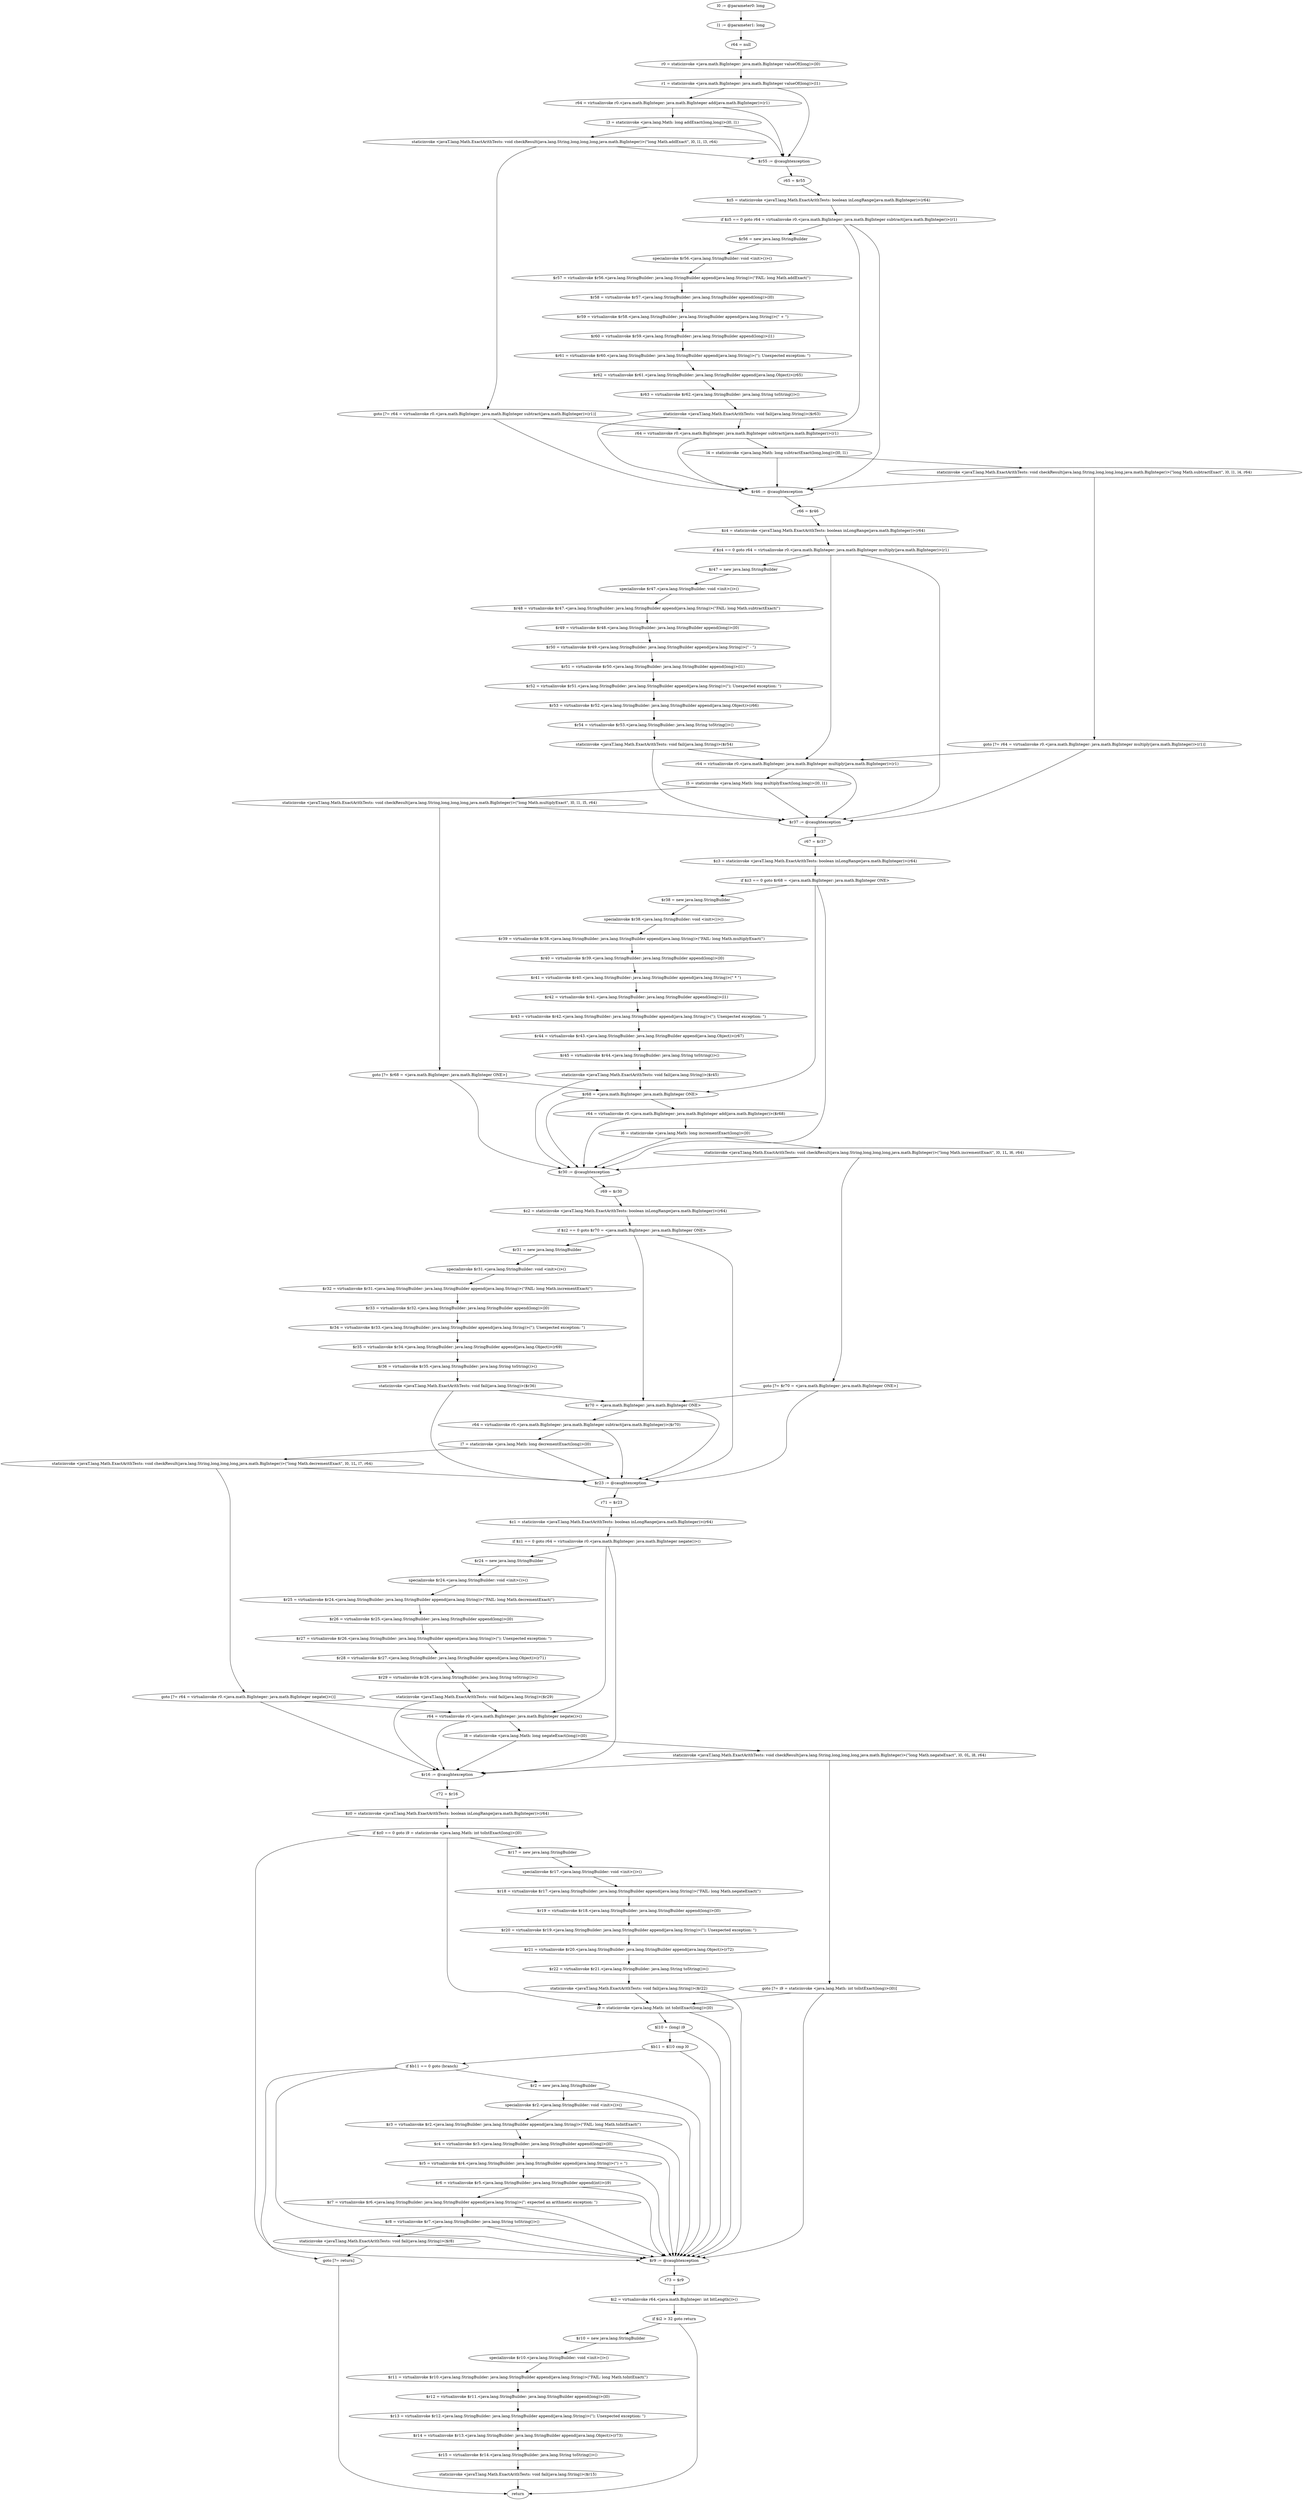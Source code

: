 digraph "unitGraph" {
    "l0 := @parameter0: long"
    "l1 := @parameter1: long"
    "r64 = null"
    "r0 = staticinvoke <java.math.BigInteger: java.math.BigInteger valueOf(long)>(l0)"
    "r1 = staticinvoke <java.math.BigInteger: java.math.BigInteger valueOf(long)>(l1)"
    "r64 = virtualinvoke r0.<java.math.BigInteger: java.math.BigInteger add(java.math.BigInteger)>(r1)"
    "l3 = staticinvoke <java.lang.Math: long addExact(long,long)>(l0, l1)"
    "staticinvoke <javaT.lang.Math.ExactArithTests: void checkResult(java.lang.String,long,long,long,java.math.BigInteger)>(\"long Math.addExact\", l0, l1, l3, r64)"
    "goto [?= r64 = virtualinvoke r0.<java.math.BigInteger: java.math.BigInteger subtract(java.math.BigInteger)>(r1)]"
    "$r55 := @caughtexception"
    "r65 = $r55"
    "$z5 = staticinvoke <javaT.lang.Math.ExactArithTests: boolean inLongRange(java.math.BigInteger)>(r64)"
    "if $z5 == 0 goto r64 = virtualinvoke r0.<java.math.BigInteger: java.math.BigInteger subtract(java.math.BigInteger)>(r1)"
    "$r56 = new java.lang.StringBuilder"
    "specialinvoke $r56.<java.lang.StringBuilder: void <init>()>()"
    "$r57 = virtualinvoke $r56.<java.lang.StringBuilder: java.lang.StringBuilder append(java.lang.String)>(\"FAIL: long Math.addExact(\")"
    "$r58 = virtualinvoke $r57.<java.lang.StringBuilder: java.lang.StringBuilder append(long)>(l0)"
    "$r59 = virtualinvoke $r58.<java.lang.StringBuilder: java.lang.StringBuilder append(java.lang.String)>(\" + \")"
    "$r60 = virtualinvoke $r59.<java.lang.StringBuilder: java.lang.StringBuilder append(long)>(l1)"
    "$r61 = virtualinvoke $r60.<java.lang.StringBuilder: java.lang.StringBuilder append(java.lang.String)>(\"); Unexpected exception: \")"
    "$r62 = virtualinvoke $r61.<java.lang.StringBuilder: java.lang.StringBuilder append(java.lang.Object)>(r65)"
    "$r63 = virtualinvoke $r62.<java.lang.StringBuilder: java.lang.String toString()>()"
    "staticinvoke <javaT.lang.Math.ExactArithTests: void fail(java.lang.String)>($r63)"
    "r64 = virtualinvoke r0.<java.math.BigInteger: java.math.BigInteger subtract(java.math.BigInteger)>(r1)"
    "l4 = staticinvoke <java.lang.Math: long subtractExact(long,long)>(l0, l1)"
    "staticinvoke <javaT.lang.Math.ExactArithTests: void checkResult(java.lang.String,long,long,long,java.math.BigInteger)>(\"long Math.subtractExact\", l0, l1, l4, r64)"
    "goto [?= r64 = virtualinvoke r0.<java.math.BigInteger: java.math.BigInteger multiply(java.math.BigInteger)>(r1)]"
    "$r46 := @caughtexception"
    "r66 = $r46"
    "$z4 = staticinvoke <javaT.lang.Math.ExactArithTests: boolean inLongRange(java.math.BigInteger)>(r64)"
    "if $z4 == 0 goto r64 = virtualinvoke r0.<java.math.BigInteger: java.math.BigInteger multiply(java.math.BigInteger)>(r1)"
    "$r47 = new java.lang.StringBuilder"
    "specialinvoke $r47.<java.lang.StringBuilder: void <init>()>()"
    "$r48 = virtualinvoke $r47.<java.lang.StringBuilder: java.lang.StringBuilder append(java.lang.String)>(\"FAIL: long Math.subtractExact(\")"
    "$r49 = virtualinvoke $r48.<java.lang.StringBuilder: java.lang.StringBuilder append(long)>(l0)"
    "$r50 = virtualinvoke $r49.<java.lang.StringBuilder: java.lang.StringBuilder append(java.lang.String)>(\" - \")"
    "$r51 = virtualinvoke $r50.<java.lang.StringBuilder: java.lang.StringBuilder append(long)>(l1)"
    "$r52 = virtualinvoke $r51.<java.lang.StringBuilder: java.lang.StringBuilder append(java.lang.String)>(\"); Unexpected exception: \")"
    "$r53 = virtualinvoke $r52.<java.lang.StringBuilder: java.lang.StringBuilder append(java.lang.Object)>(r66)"
    "$r54 = virtualinvoke $r53.<java.lang.StringBuilder: java.lang.String toString()>()"
    "staticinvoke <javaT.lang.Math.ExactArithTests: void fail(java.lang.String)>($r54)"
    "r64 = virtualinvoke r0.<java.math.BigInteger: java.math.BigInteger multiply(java.math.BigInteger)>(r1)"
    "l5 = staticinvoke <java.lang.Math: long multiplyExact(long,long)>(l0, l1)"
    "staticinvoke <javaT.lang.Math.ExactArithTests: void checkResult(java.lang.String,long,long,long,java.math.BigInteger)>(\"long Math.multiplyExact\", l0, l1, l5, r64)"
    "goto [?= $r68 = <java.math.BigInteger: java.math.BigInteger ONE>]"
    "$r37 := @caughtexception"
    "r67 = $r37"
    "$z3 = staticinvoke <javaT.lang.Math.ExactArithTests: boolean inLongRange(java.math.BigInteger)>(r64)"
    "if $z3 == 0 goto $r68 = <java.math.BigInteger: java.math.BigInteger ONE>"
    "$r38 = new java.lang.StringBuilder"
    "specialinvoke $r38.<java.lang.StringBuilder: void <init>()>()"
    "$r39 = virtualinvoke $r38.<java.lang.StringBuilder: java.lang.StringBuilder append(java.lang.String)>(\"FAIL: long Math.multiplyExact(\")"
    "$r40 = virtualinvoke $r39.<java.lang.StringBuilder: java.lang.StringBuilder append(long)>(l0)"
    "$r41 = virtualinvoke $r40.<java.lang.StringBuilder: java.lang.StringBuilder append(java.lang.String)>(\" * \")"
    "$r42 = virtualinvoke $r41.<java.lang.StringBuilder: java.lang.StringBuilder append(long)>(l1)"
    "$r43 = virtualinvoke $r42.<java.lang.StringBuilder: java.lang.StringBuilder append(java.lang.String)>(\"); Unexpected exception: \")"
    "$r44 = virtualinvoke $r43.<java.lang.StringBuilder: java.lang.StringBuilder append(java.lang.Object)>(r67)"
    "$r45 = virtualinvoke $r44.<java.lang.StringBuilder: java.lang.String toString()>()"
    "staticinvoke <javaT.lang.Math.ExactArithTests: void fail(java.lang.String)>($r45)"
    "$r68 = <java.math.BigInteger: java.math.BigInteger ONE>"
    "r64 = virtualinvoke r0.<java.math.BigInteger: java.math.BigInteger add(java.math.BigInteger)>($r68)"
    "l6 = staticinvoke <java.lang.Math: long incrementExact(long)>(l0)"
    "staticinvoke <javaT.lang.Math.ExactArithTests: void checkResult(java.lang.String,long,long,long,java.math.BigInteger)>(\"long Math.incrementExact\", l0, 1L, l6, r64)"
    "goto [?= $r70 = <java.math.BigInteger: java.math.BigInteger ONE>]"
    "$r30 := @caughtexception"
    "r69 = $r30"
    "$z2 = staticinvoke <javaT.lang.Math.ExactArithTests: boolean inLongRange(java.math.BigInteger)>(r64)"
    "if $z2 == 0 goto $r70 = <java.math.BigInteger: java.math.BigInteger ONE>"
    "$r31 = new java.lang.StringBuilder"
    "specialinvoke $r31.<java.lang.StringBuilder: void <init>()>()"
    "$r32 = virtualinvoke $r31.<java.lang.StringBuilder: java.lang.StringBuilder append(java.lang.String)>(\"FAIL: long Math.incrementExact(\")"
    "$r33 = virtualinvoke $r32.<java.lang.StringBuilder: java.lang.StringBuilder append(long)>(l0)"
    "$r34 = virtualinvoke $r33.<java.lang.StringBuilder: java.lang.StringBuilder append(java.lang.String)>(\"); Unexpected exception: \")"
    "$r35 = virtualinvoke $r34.<java.lang.StringBuilder: java.lang.StringBuilder append(java.lang.Object)>(r69)"
    "$r36 = virtualinvoke $r35.<java.lang.StringBuilder: java.lang.String toString()>()"
    "staticinvoke <javaT.lang.Math.ExactArithTests: void fail(java.lang.String)>($r36)"
    "$r70 = <java.math.BigInteger: java.math.BigInteger ONE>"
    "r64 = virtualinvoke r0.<java.math.BigInteger: java.math.BigInteger subtract(java.math.BigInteger)>($r70)"
    "l7 = staticinvoke <java.lang.Math: long decrementExact(long)>(l0)"
    "staticinvoke <javaT.lang.Math.ExactArithTests: void checkResult(java.lang.String,long,long,long,java.math.BigInteger)>(\"long Math.decrementExact\", l0, 1L, l7, r64)"
    "goto [?= r64 = virtualinvoke r0.<java.math.BigInteger: java.math.BigInteger negate()>()]"
    "$r23 := @caughtexception"
    "r71 = $r23"
    "$z1 = staticinvoke <javaT.lang.Math.ExactArithTests: boolean inLongRange(java.math.BigInteger)>(r64)"
    "if $z1 == 0 goto r64 = virtualinvoke r0.<java.math.BigInteger: java.math.BigInteger negate()>()"
    "$r24 = new java.lang.StringBuilder"
    "specialinvoke $r24.<java.lang.StringBuilder: void <init>()>()"
    "$r25 = virtualinvoke $r24.<java.lang.StringBuilder: java.lang.StringBuilder append(java.lang.String)>(\"FAIL: long Math.decrementExact(\")"
    "$r26 = virtualinvoke $r25.<java.lang.StringBuilder: java.lang.StringBuilder append(long)>(l0)"
    "$r27 = virtualinvoke $r26.<java.lang.StringBuilder: java.lang.StringBuilder append(java.lang.String)>(\"); Unexpected exception: \")"
    "$r28 = virtualinvoke $r27.<java.lang.StringBuilder: java.lang.StringBuilder append(java.lang.Object)>(r71)"
    "$r29 = virtualinvoke $r28.<java.lang.StringBuilder: java.lang.String toString()>()"
    "staticinvoke <javaT.lang.Math.ExactArithTests: void fail(java.lang.String)>($r29)"
    "r64 = virtualinvoke r0.<java.math.BigInteger: java.math.BigInteger negate()>()"
    "l8 = staticinvoke <java.lang.Math: long negateExact(long)>(l0)"
    "staticinvoke <javaT.lang.Math.ExactArithTests: void checkResult(java.lang.String,long,long,long,java.math.BigInteger)>(\"long Math.negateExact\", l0, 0L, l8, r64)"
    "goto [?= i9 = staticinvoke <java.lang.Math: int toIntExact(long)>(l0)]"
    "$r16 := @caughtexception"
    "r72 = $r16"
    "$z0 = staticinvoke <javaT.lang.Math.ExactArithTests: boolean inLongRange(java.math.BigInteger)>(r64)"
    "if $z0 == 0 goto i9 = staticinvoke <java.lang.Math: int toIntExact(long)>(l0)"
    "$r17 = new java.lang.StringBuilder"
    "specialinvoke $r17.<java.lang.StringBuilder: void <init>()>()"
    "$r18 = virtualinvoke $r17.<java.lang.StringBuilder: java.lang.StringBuilder append(java.lang.String)>(\"FAIL: long Math.negateExact(\")"
    "$r19 = virtualinvoke $r18.<java.lang.StringBuilder: java.lang.StringBuilder append(long)>(l0)"
    "$r20 = virtualinvoke $r19.<java.lang.StringBuilder: java.lang.StringBuilder append(java.lang.String)>(\"); Unexpected exception: \")"
    "$r21 = virtualinvoke $r20.<java.lang.StringBuilder: java.lang.StringBuilder append(java.lang.Object)>(r72)"
    "$r22 = virtualinvoke $r21.<java.lang.StringBuilder: java.lang.String toString()>()"
    "staticinvoke <javaT.lang.Math.ExactArithTests: void fail(java.lang.String)>($r22)"
    "i9 = staticinvoke <java.lang.Math: int toIntExact(long)>(l0)"
    "$l10 = (long) i9"
    "$b11 = $l10 cmp l0"
    "if $b11 == 0 goto (branch)"
    "$r2 = new java.lang.StringBuilder"
    "specialinvoke $r2.<java.lang.StringBuilder: void <init>()>()"
    "$r3 = virtualinvoke $r2.<java.lang.StringBuilder: java.lang.StringBuilder append(java.lang.String)>(\"FAIL: long Math.toIntExact(\")"
    "$r4 = virtualinvoke $r3.<java.lang.StringBuilder: java.lang.StringBuilder append(long)>(l0)"
    "$r5 = virtualinvoke $r4.<java.lang.StringBuilder: java.lang.StringBuilder append(java.lang.String)>(\") = \")"
    "$r6 = virtualinvoke $r5.<java.lang.StringBuilder: java.lang.StringBuilder append(int)>(i9)"
    "$r7 = virtualinvoke $r6.<java.lang.StringBuilder: java.lang.StringBuilder append(java.lang.String)>(\"; expected an arithmetic exception: \")"
    "$r8 = virtualinvoke $r7.<java.lang.StringBuilder: java.lang.String toString()>()"
    "staticinvoke <javaT.lang.Math.ExactArithTests: void fail(java.lang.String)>($r8)"
    "goto [?= return]"
    "$r9 := @caughtexception"
    "r73 = $r9"
    "$i2 = virtualinvoke r64.<java.math.BigInteger: int bitLength()>()"
    "if $i2 > 32 goto return"
    "$r10 = new java.lang.StringBuilder"
    "specialinvoke $r10.<java.lang.StringBuilder: void <init>()>()"
    "$r11 = virtualinvoke $r10.<java.lang.StringBuilder: java.lang.StringBuilder append(java.lang.String)>(\"FAIL: long Math.toIntExact(\")"
    "$r12 = virtualinvoke $r11.<java.lang.StringBuilder: java.lang.StringBuilder append(long)>(l0)"
    "$r13 = virtualinvoke $r12.<java.lang.StringBuilder: java.lang.StringBuilder append(java.lang.String)>(\"); Unexpected exception: \")"
    "$r14 = virtualinvoke $r13.<java.lang.StringBuilder: java.lang.StringBuilder append(java.lang.Object)>(r73)"
    "$r15 = virtualinvoke $r14.<java.lang.StringBuilder: java.lang.String toString()>()"
    "staticinvoke <javaT.lang.Math.ExactArithTests: void fail(java.lang.String)>($r15)"
    "return"
    "l0 := @parameter0: long"->"l1 := @parameter1: long";
    "l1 := @parameter1: long"->"r64 = null";
    "r64 = null"->"r0 = staticinvoke <java.math.BigInteger: java.math.BigInteger valueOf(long)>(l0)";
    "r0 = staticinvoke <java.math.BigInteger: java.math.BigInteger valueOf(long)>(l0)"->"r1 = staticinvoke <java.math.BigInteger: java.math.BigInteger valueOf(long)>(l1)";
    "r1 = staticinvoke <java.math.BigInteger: java.math.BigInteger valueOf(long)>(l1)"->"r64 = virtualinvoke r0.<java.math.BigInteger: java.math.BigInteger add(java.math.BigInteger)>(r1)";
    "r1 = staticinvoke <java.math.BigInteger: java.math.BigInteger valueOf(long)>(l1)"->"$r55 := @caughtexception";
    "r64 = virtualinvoke r0.<java.math.BigInteger: java.math.BigInteger add(java.math.BigInteger)>(r1)"->"l3 = staticinvoke <java.lang.Math: long addExact(long,long)>(l0, l1)";
    "r64 = virtualinvoke r0.<java.math.BigInteger: java.math.BigInteger add(java.math.BigInteger)>(r1)"->"$r55 := @caughtexception";
    "l3 = staticinvoke <java.lang.Math: long addExact(long,long)>(l0, l1)"->"staticinvoke <javaT.lang.Math.ExactArithTests: void checkResult(java.lang.String,long,long,long,java.math.BigInteger)>(\"long Math.addExact\", l0, l1, l3, r64)";
    "l3 = staticinvoke <java.lang.Math: long addExact(long,long)>(l0, l1)"->"$r55 := @caughtexception";
    "staticinvoke <javaT.lang.Math.ExactArithTests: void checkResult(java.lang.String,long,long,long,java.math.BigInteger)>(\"long Math.addExact\", l0, l1, l3, r64)"->"goto [?= r64 = virtualinvoke r0.<java.math.BigInteger: java.math.BigInteger subtract(java.math.BigInteger)>(r1)]";
    "staticinvoke <javaT.lang.Math.ExactArithTests: void checkResult(java.lang.String,long,long,long,java.math.BigInteger)>(\"long Math.addExact\", l0, l1, l3, r64)"->"$r55 := @caughtexception";
    "goto [?= r64 = virtualinvoke r0.<java.math.BigInteger: java.math.BigInteger subtract(java.math.BigInteger)>(r1)]"->"r64 = virtualinvoke r0.<java.math.BigInteger: java.math.BigInteger subtract(java.math.BigInteger)>(r1)";
    "goto [?= r64 = virtualinvoke r0.<java.math.BigInteger: java.math.BigInteger subtract(java.math.BigInteger)>(r1)]"->"$r46 := @caughtexception";
    "$r55 := @caughtexception"->"r65 = $r55";
    "r65 = $r55"->"$z5 = staticinvoke <javaT.lang.Math.ExactArithTests: boolean inLongRange(java.math.BigInteger)>(r64)";
    "$z5 = staticinvoke <javaT.lang.Math.ExactArithTests: boolean inLongRange(java.math.BigInteger)>(r64)"->"if $z5 == 0 goto r64 = virtualinvoke r0.<java.math.BigInteger: java.math.BigInteger subtract(java.math.BigInteger)>(r1)";
    "if $z5 == 0 goto r64 = virtualinvoke r0.<java.math.BigInteger: java.math.BigInteger subtract(java.math.BigInteger)>(r1)"->"$r56 = new java.lang.StringBuilder";
    "if $z5 == 0 goto r64 = virtualinvoke r0.<java.math.BigInteger: java.math.BigInteger subtract(java.math.BigInteger)>(r1)"->"r64 = virtualinvoke r0.<java.math.BigInteger: java.math.BigInteger subtract(java.math.BigInteger)>(r1)";
    "if $z5 == 0 goto r64 = virtualinvoke r0.<java.math.BigInteger: java.math.BigInteger subtract(java.math.BigInteger)>(r1)"->"$r46 := @caughtexception";
    "$r56 = new java.lang.StringBuilder"->"specialinvoke $r56.<java.lang.StringBuilder: void <init>()>()";
    "specialinvoke $r56.<java.lang.StringBuilder: void <init>()>()"->"$r57 = virtualinvoke $r56.<java.lang.StringBuilder: java.lang.StringBuilder append(java.lang.String)>(\"FAIL: long Math.addExact(\")";
    "$r57 = virtualinvoke $r56.<java.lang.StringBuilder: java.lang.StringBuilder append(java.lang.String)>(\"FAIL: long Math.addExact(\")"->"$r58 = virtualinvoke $r57.<java.lang.StringBuilder: java.lang.StringBuilder append(long)>(l0)";
    "$r58 = virtualinvoke $r57.<java.lang.StringBuilder: java.lang.StringBuilder append(long)>(l0)"->"$r59 = virtualinvoke $r58.<java.lang.StringBuilder: java.lang.StringBuilder append(java.lang.String)>(\" + \")";
    "$r59 = virtualinvoke $r58.<java.lang.StringBuilder: java.lang.StringBuilder append(java.lang.String)>(\" + \")"->"$r60 = virtualinvoke $r59.<java.lang.StringBuilder: java.lang.StringBuilder append(long)>(l1)";
    "$r60 = virtualinvoke $r59.<java.lang.StringBuilder: java.lang.StringBuilder append(long)>(l1)"->"$r61 = virtualinvoke $r60.<java.lang.StringBuilder: java.lang.StringBuilder append(java.lang.String)>(\"); Unexpected exception: \")";
    "$r61 = virtualinvoke $r60.<java.lang.StringBuilder: java.lang.StringBuilder append(java.lang.String)>(\"); Unexpected exception: \")"->"$r62 = virtualinvoke $r61.<java.lang.StringBuilder: java.lang.StringBuilder append(java.lang.Object)>(r65)";
    "$r62 = virtualinvoke $r61.<java.lang.StringBuilder: java.lang.StringBuilder append(java.lang.Object)>(r65)"->"$r63 = virtualinvoke $r62.<java.lang.StringBuilder: java.lang.String toString()>()";
    "$r63 = virtualinvoke $r62.<java.lang.StringBuilder: java.lang.String toString()>()"->"staticinvoke <javaT.lang.Math.ExactArithTests: void fail(java.lang.String)>($r63)";
    "staticinvoke <javaT.lang.Math.ExactArithTests: void fail(java.lang.String)>($r63)"->"r64 = virtualinvoke r0.<java.math.BigInteger: java.math.BigInteger subtract(java.math.BigInteger)>(r1)";
    "staticinvoke <javaT.lang.Math.ExactArithTests: void fail(java.lang.String)>($r63)"->"$r46 := @caughtexception";
    "r64 = virtualinvoke r0.<java.math.BigInteger: java.math.BigInteger subtract(java.math.BigInteger)>(r1)"->"l4 = staticinvoke <java.lang.Math: long subtractExact(long,long)>(l0, l1)";
    "r64 = virtualinvoke r0.<java.math.BigInteger: java.math.BigInteger subtract(java.math.BigInteger)>(r1)"->"$r46 := @caughtexception";
    "l4 = staticinvoke <java.lang.Math: long subtractExact(long,long)>(l0, l1)"->"staticinvoke <javaT.lang.Math.ExactArithTests: void checkResult(java.lang.String,long,long,long,java.math.BigInteger)>(\"long Math.subtractExact\", l0, l1, l4, r64)";
    "l4 = staticinvoke <java.lang.Math: long subtractExact(long,long)>(l0, l1)"->"$r46 := @caughtexception";
    "staticinvoke <javaT.lang.Math.ExactArithTests: void checkResult(java.lang.String,long,long,long,java.math.BigInteger)>(\"long Math.subtractExact\", l0, l1, l4, r64)"->"goto [?= r64 = virtualinvoke r0.<java.math.BigInteger: java.math.BigInteger multiply(java.math.BigInteger)>(r1)]";
    "staticinvoke <javaT.lang.Math.ExactArithTests: void checkResult(java.lang.String,long,long,long,java.math.BigInteger)>(\"long Math.subtractExact\", l0, l1, l4, r64)"->"$r46 := @caughtexception";
    "goto [?= r64 = virtualinvoke r0.<java.math.BigInteger: java.math.BigInteger multiply(java.math.BigInteger)>(r1)]"->"r64 = virtualinvoke r0.<java.math.BigInteger: java.math.BigInteger multiply(java.math.BigInteger)>(r1)";
    "goto [?= r64 = virtualinvoke r0.<java.math.BigInteger: java.math.BigInteger multiply(java.math.BigInteger)>(r1)]"->"$r37 := @caughtexception";
    "$r46 := @caughtexception"->"r66 = $r46";
    "r66 = $r46"->"$z4 = staticinvoke <javaT.lang.Math.ExactArithTests: boolean inLongRange(java.math.BigInteger)>(r64)";
    "$z4 = staticinvoke <javaT.lang.Math.ExactArithTests: boolean inLongRange(java.math.BigInteger)>(r64)"->"if $z4 == 0 goto r64 = virtualinvoke r0.<java.math.BigInteger: java.math.BigInteger multiply(java.math.BigInteger)>(r1)";
    "if $z4 == 0 goto r64 = virtualinvoke r0.<java.math.BigInteger: java.math.BigInteger multiply(java.math.BigInteger)>(r1)"->"$r47 = new java.lang.StringBuilder";
    "if $z4 == 0 goto r64 = virtualinvoke r0.<java.math.BigInteger: java.math.BigInteger multiply(java.math.BigInteger)>(r1)"->"r64 = virtualinvoke r0.<java.math.BigInteger: java.math.BigInteger multiply(java.math.BigInteger)>(r1)";
    "if $z4 == 0 goto r64 = virtualinvoke r0.<java.math.BigInteger: java.math.BigInteger multiply(java.math.BigInteger)>(r1)"->"$r37 := @caughtexception";
    "$r47 = new java.lang.StringBuilder"->"specialinvoke $r47.<java.lang.StringBuilder: void <init>()>()";
    "specialinvoke $r47.<java.lang.StringBuilder: void <init>()>()"->"$r48 = virtualinvoke $r47.<java.lang.StringBuilder: java.lang.StringBuilder append(java.lang.String)>(\"FAIL: long Math.subtractExact(\")";
    "$r48 = virtualinvoke $r47.<java.lang.StringBuilder: java.lang.StringBuilder append(java.lang.String)>(\"FAIL: long Math.subtractExact(\")"->"$r49 = virtualinvoke $r48.<java.lang.StringBuilder: java.lang.StringBuilder append(long)>(l0)";
    "$r49 = virtualinvoke $r48.<java.lang.StringBuilder: java.lang.StringBuilder append(long)>(l0)"->"$r50 = virtualinvoke $r49.<java.lang.StringBuilder: java.lang.StringBuilder append(java.lang.String)>(\" - \")";
    "$r50 = virtualinvoke $r49.<java.lang.StringBuilder: java.lang.StringBuilder append(java.lang.String)>(\" - \")"->"$r51 = virtualinvoke $r50.<java.lang.StringBuilder: java.lang.StringBuilder append(long)>(l1)";
    "$r51 = virtualinvoke $r50.<java.lang.StringBuilder: java.lang.StringBuilder append(long)>(l1)"->"$r52 = virtualinvoke $r51.<java.lang.StringBuilder: java.lang.StringBuilder append(java.lang.String)>(\"); Unexpected exception: \")";
    "$r52 = virtualinvoke $r51.<java.lang.StringBuilder: java.lang.StringBuilder append(java.lang.String)>(\"); Unexpected exception: \")"->"$r53 = virtualinvoke $r52.<java.lang.StringBuilder: java.lang.StringBuilder append(java.lang.Object)>(r66)";
    "$r53 = virtualinvoke $r52.<java.lang.StringBuilder: java.lang.StringBuilder append(java.lang.Object)>(r66)"->"$r54 = virtualinvoke $r53.<java.lang.StringBuilder: java.lang.String toString()>()";
    "$r54 = virtualinvoke $r53.<java.lang.StringBuilder: java.lang.String toString()>()"->"staticinvoke <javaT.lang.Math.ExactArithTests: void fail(java.lang.String)>($r54)";
    "staticinvoke <javaT.lang.Math.ExactArithTests: void fail(java.lang.String)>($r54)"->"r64 = virtualinvoke r0.<java.math.BigInteger: java.math.BigInteger multiply(java.math.BigInteger)>(r1)";
    "staticinvoke <javaT.lang.Math.ExactArithTests: void fail(java.lang.String)>($r54)"->"$r37 := @caughtexception";
    "r64 = virtualinvoke r0.<java.math.BigInteger: java.math.BigInteger multiply(java.math.BigInteger)>(r1)"->"l5 = staticinvoke <java.lang.Math: long multiplyExact(long,long)>(l0, l1)";
    "r64 = virtualinvoke r0.<java.math.BigInteger: java.math.BigInteger multiply(java.math.BigInteger)>(r1)"->"$r37 := @caughtexception";
    "l5 = staticinvoke <java.lang.Math: long multiplyExact(long,long)>(l0, l1)"->"staticinvoke <javaT.lang.Math.ExactArithTests: void checkResult(java.lang.String,long,long,long,java.math.BigInteger)>(\"long Math.multiplyExact\", l0, l1, l5, r64)";
    "l5 = staticinvoke <java.lang.Math: long multiplyExact(long,long)>(l0, l1)"->"$r37 := @caughtexception";
    "staticinvoke <javaT.lang.Math.ExactArithTests: void checkResult(java.lang.String,long,long,long,java.math.BigInteger)>(\"long Math.multiplyExact\", l0, l1, l5, r64)"->"goto [?= $r68 = <java.math.BigInteger: java.math.BigInteger ONE>]";
    "staticinvoke <javaT.lang.Math.ExactArithTests: void checkResult(java.lang.String,long,long,long,java.math.BigInteger)>(\"long Math.multiplyExact\", l0, l1, l5, r64)"->"$r37 := @caughtexception";
    "goto [?= $r68 = <java.math.BigInteger: java.math.BigInteger ONE>]"->"$r68 = <java.math.BigInteger: java.math.BigInteger ONE>";
    "goto [?= $r68 = <java.math.BigInteger: java.math.BigInteger ONE>]"->"$r30 := @caughtexception";
    "$r37 := @caughtexception"->"r67 = $r37";
    "r67 = $r37"->"$z3 = staticinvoke <javaT.lang.Math.ExactArithTests: boolean inLongRange(java.math.BigInteger)>(r64)";
    "$z3 = staticinvoke <javaT.lang.Math.ExactArithTests: boolean inLongRange(java.math.BigInteger)>(r64)"->"if $z3 == 0 goto $r68 = <java.math.BigInteger: java.math.BigInteger ONE>";
    "if $z3 == 0 goto $r68 = <java.math.BigInteger: java.math.BigInteger ONE>"->"$r38 = new java.lang.StringBuilder";
    "if $z3 == 0 goto $r68 = <java.math.BigInteger: java.math.BigInteger ONE>"->"$r68 = <java.math.BigInteger: java.math.BigInteger ONE>";
    "if $z3 == 0 goto $r68 = <java.math.BigInteger: java.math.BigInteger ONE>"->"$r30 := @caughtexception";
    "$r38 = new java.lang.StringBuilder"->"specialinvoke $r38.<java.lang.StringBuilder: void <init>()>()";
    "specialinvoke $r38.<java.lang.StringBuilder: void <init>()>()"->"$r39 = virtualinvoke $r38.<java.lang.StringBuilder: java.lang.StringBuilder append(java.lang.String)>(\"FAIL: long Math.multiplyExact(\")";
    "$r39 = virtualinvoke $r38.<java.lang.StringBuilder: java.lang.StringBuilder append(java.lang.String)>(\"FAIL: long Math.multiplyExact(\")"->"$r40 = virtualinvoke $r39.<java.lang.StringBuilder: java.lang.StringBuilder append(long)>(l0)";
    "$r40 = virtualinvoke $r39.<java.lang.StringBuilder: java.lang.StringBuilder append(long)>(l0)"->"$r41 = virtualinvoke $r40.<java.lang.StringBuilder: java.lang.StringBuilder append(java.lang.String)>(\" * \")";
    "$r41 = virtualinvoke $r40.<java.lang.StringBuilder: java.lang.StringBuilder append(java.lang.String)>(\" * \")"->"$r42 = virtualinvoke $r41.<java.lang.StringBuilder: java.lang.StringBuilder append(long)>(l1)";
    "$r42 = virtualinvoke $r41.<java.lang.StringBuilder: java.lang.StringBuilder append(long)>(l1)"->"$r43 = virtualinvoke $r42.<java.lang.StringBuilder: java.lang.StringBuilder append(java.lang.String)>(\"); Unexpected exception: \")";
    "$r43 = virtualinvoke $r42.<java.lang.StringBuilder: java.lang.StringBuilder append(java.lang.String)>(\"); Unexpected exception: \")"->"$r44 = virtualinvoke $r43.<java.lang.StringBuilder: java.lang.StringBuilder append(java.lang.Object)>(r67)";
    "$r44 = virtualinvoke $r43.<java.lang.StringBuilder: java.lang.StringBuilder append(java.lang.Object)>(r67)"->"$r45 = virtualinvoke $r44.<java.lang.StringBuilder: java.lang.String toString()>()";
    "$r45 = virtualinvoke $r44.<java.lang.StringBuilder: java.lang.String toString()>()"->"staticinvoke <javaT.lang.Math.ExactArithTests: void fail(java.lang.String)>($r45)";
    "staticinvoke <javaT.lang.Math.ExactArithTests: void fail(java.lang.String)>($r45)"->"$r68 = <java.math.BigInteger: java.math.BigInteger ONE>";
    "staticinvoke <javaT.lang.Math.ExactArithTests: void fail(java.lang.String)>($r45)"->"$r30 := @caughtexception";
    "$r68 = <java.math.BigInteger: java.math.BigInteger ONE>"->"r64 = virtualinvoke r0.<java.math.BigInteger: java.math.BigInteger add(java.math.BigInteger)>($r68)";
    "$r68 = <java.math.BigInteger: java.math.BigInteger ONE>"->"$r30 := @caughtexception";
    "r64 = virtualinvoke r0.<java.math.BigInteger: java.math.BigInteger add(java.math.BigInteger)>($r68)"->"l6 = staticinvoke <java.lang.Math: long incrementExact(long)>(l0)";
    "r64 = virtualinvoke r0.<java.math.BigInteger: java.math.BigInteger add(java.math.BigInteger)>($r68)"->"$r30 := @caughtexception";
    "l6 = staticinvoke <java.lang.Math: long incrementExact(long)>(l0)"->"staticinvoke <javaT.lang.Math.ExactArithTests: void checkResult(java.lang.String,long,long,long,java.math.BigInteger)>(\"long Math.incrementExact\", l0, 1L, l6, r64)";
    "l6 = staticinvoke <java.lang.Math: long incrementExact(long)>(l0)"->"$r30 := @caughtexception";
    "staticinvoke <javaT.lang.Math.ExactArithTests: void checkResult(java.lang.String,long,long,long,java.math.BigInteger)>(\"long Math.incrementExact\", l0, 1L, l6, r64)"->"goto [?= $r70 = <java.math.BigInteger: java.math.BigInteger ONE>]";
    "staticinvoke <javaT.lang.Math.ExactArithTests: void checkResult(java.lang.String,long,long,long,java.math.BigInteger)>(\"long Math.incrementExact\", l0, 1L, l6, r64)"->"$r30 := @caughtexception";
    "goto [?= $r70 = <java.math.BigInteger: java.math.BigInteger ONE>]"->"$r70 = <java.math.BigInteger: java.math.BigInteger ONE>";
    "goto [?= $r70 = <java.math.BigInteger: java.math.BigInteger ONE>]"->"$r23 := @caughtexception";
    "$r30 := @caughtexception"->"r69 = $r30";
    "r69 = $r30"->"$z2 = staticinvoke <javaT.lang.Math.ExactArithTests: boolean inLongRange(java.math.BigInteger)>(r64)";
    "$z2 = staticinvoke <javaT.lang.Math.ExactArithTests: boolean inLongRange(java.math.BigInteger)>(r64)"->"if $z2 == 0 goto $r70 = <java.math.BigInteger: java.math.BigInteger ONE>";
    "if $z2 == 0 goto $r70 = <java.math.BigInteger: java.math.BigInteger ONE>"->"$r31 = new java.lang.StringBuilder";
    "if $z2 == 0 goto $r70 = <java.math.BigInteger: java.math.BigInteger ONE>"->"$r70 = <java.math.BigInteger: java.math.BigInteger ONE>";
    "if $z2 == 0 goto $r70 = <java.math.BigInteger: java.math.BigInteger ONE>"->"$r23 := @caughtexception";
    "$r31 = new java.lang.StringBuilder"->"specialinvoke $r31.<java.lang.StringBuilder: void <init>()>()";
    "specialinvoke $r31.<java.lang.StringBuilder: void <init>()>()"->"$r32 = virtualinvoke $r31.<java.lang.StringBuilder: java.lang.StringBuilder append(java.lang.String)>(\"FAIL: long Math.incrementExact(\")";
    "$r32 = virtualinvoke $r31.<java.lang.StringBuilder: java.lang.StringBuilder append(java.lang.String)>(\"FAIL: long Math.incrementExact(\")"->"$r33 = virtualinvoke $r32.<java.lang.StringBuilder: java.lang.StringBuilder append(long)>(l0)";
    "$r33 = virtualinvoke $r32.<java.lang.StringBuilder: java.lang.StringBuilder append(long)>(l0)"->"$r34 = virtualinvoke $r33.<java.lang.StringBuilder: java.lang.StringBuilder append(java.lang.String)>(\"); Unexpected exception: \")";
    "$r34 = virtualinvoke $r33.<java.lang.StringBuilder: java.lang.StringBuilder append(java.lang.String)>(\"); Unexpected exception: \")"->"$r35 = virtualinvoke $r34.<java.lang.StringBuilder: java.lang.StringBuilder append(java.lang.Object)>(r69)";
    "$r35 = virtualinvoke $r34.<java.lang.StringBuilder: java.lang.StringBuilder append(java.lang.Object)>(r69)"->"$r36 = virtualinvoke $r35.<java.lang.StringBuilder: java.lang.String toString()>()";
    "$r36 = virtualinvoke $r35.<java.lang.StringBuilder: java.lang.String toString()>()"->"staticinvoke <javaT.lang.Math.ExactArithTests: void fail(java.lang.String)>($r36)";
    "staticinvoke <javaT.lang.Math.ExactArithTests: void fail(java.lang.String)>($r36)"->"$r70 = <java.math.BigInteger: java.math.BigInteger ONE>";
    "staticinvoke <javaT.lang.Math.ExactArithTests: void fail(java.lang.String)>($r36)"->"$r23 := @caughtexception";
    "$r70 = <java.math.BigInteger: java.math.BigInteger ONE>"->"r64 = virtualinvoke r0.<java.math.BigInteger: java.math.BigInteger subtract(java.math.BigInteger)>($r70)";
    "$r70 = <java.math.BigInteger: java.math.BigInteger ONE>"->"$r23 := @caughtexception";
    "r64 = virtualinvoke r0.<java.math.BigInteger: java.math.BigInteger subtract(java.math.BigInteger)>($r70)"->"l7 = staticinvoke <java.lang.Math: long decrementExact(long)>(l0)";
    "r64 = virtualinvoke r0.<java.math.BigInteger: java.math.BigInteger subtract(java.math.BigInteger)>($r70)"->"$r23 := @caughtexception";
    "l7 = staticinvoke <java.lang.Math: long decrementExact(long)>(l0)"->"staticinvoke <javaT.lang.Math.ExactArithTests: void checkResult(java.lang.String,long,long,long,java.math.BigInteger)>(\"long Math.decrementExact\", l0, 1L, l7, r64)";
    "l7 = staticinvoke <java.lang.Math: long decrementExact(long)>(l0)"->"$r23 := @caughtexception";
    "staticinvoke <javaT.lang.Math.ExactArithTests: void checkResult(java.lang.String,long,long,long,java.math.BigInteger)>(\"long Math.decrementExact\", l0, 1L, l7, r64)"->"goto [?= r64 = virtualinvoke r0.<java.math.BigInteger: java.math.BigInteger negate()>()]";
    "staticinvoke <javaT.lang.Math.ExactArithTests: void checkResult(java.lang.String,long,long,long,java.math.BigInteger)>(\"long Math.decrementExact\", l0, 1L, l7, r64)"->"$r23 := @caughtexception";
    "goto [?= r64 = virtualinvoke r0.<java.math.BigInteger: java.math.BigInteger negate()>()]"->"r64 = virtualinvoke r0.<java.math.BigInteger: java.math.BigInteger negate()>()";
    "goto [?= r64 = virtualinvoke r0.<java.math.BigInteger: java.math.BigInteger negate()>()]"->"$r16 := @caughtexception";
    "$r23 := @caughtexception"->"r71 = $r23";
    "r71 = $r23"->"$z1 = staticinvoke <javaT.lang.Math.ExactArithTests: boolean inLongRange(java.math.BigInteger)>(r64)";
    "$z1 = staticinvoke <javaT.lang.Math.ExactArithTests: boolean inLongRange(java.math.BigInteger)>(r64)"->"if $z1 == 0 goto r64 = virtualinvoke r0.<java.math.BigInteger: java.math.BigInteger negate()>()";
    "if $z1 == 0 goto r64 = virtualinvoke r0.<java.math.BigInteger: java.math.BigInteger negate()>()"->"$r24 = new java.lang.StringBuilder";
    "if $z1 == 0 goto r64 = virtualinvoke r0.<java.math.BigInteger: java.math.BigInteger negate()>()"->"r64 = virtualinvoke r0.<java.math.BigInteger: java.math.BigInteger negate()>()";
    "if $z1 == 0 goto r64 = virtualinvoke r0.<java.math.BigInteger: java.math.BigInteger negate()>()"->"$r16 := @caughtexception";
    "$r24 = new java.lang.StringBuilder"->"specialinvoke $r24.<java.lang.StringBuilder: void <init>()>()";
    "specialinvoke $r24.<java.lang.StringBuilder: void <init>()>()"->"$r25 = virtualinvoke $r24.<java.lang.StringBuilder: java.lang.StringBuilder append(java.lang.String)>(\"FAIL: long Math.decrementExact(\")";
    "$r25 = virtualinvoke $r24.<java.lang.StringBuilder: java.lang.StringBuilder append(java.lang.String)>(\"FAIL: long Math.decrementExact(\")"->"$r26 = virtualinvoke $r25.<java.lang.StringBuilder: java.lang.StringBuilder append(long)>(l0)";
    "$r26 = virtualinvoke $r25.<java.lang.StringBuilder: java.lang.StringBuilder append(long)>(l0)"->"$r27 = virtualinvoke $r26.<java.lang.StringBuilder: java.lang.StringBuilder append(java.lang.String)>(\"); Unexpected exception: \")";
    "$r27 = virtualinvoke $r26.<java.lang.StringBuilder: java.lang.StringBuilder append(java.lang.String)>(\"); Unexpected exception: \")"->"$r28 = virtualinvoke $r27.<java.lang.StringBuilder: java.lang.StringBuilder append(java.lang.Object)>(r71)";
    "$r28 = virtualinvoke $r27.<java.lang.StringBuilder: java.lang.StringBuilder append(java.lang.Object)>(r71)"->"$r29 = virtualinvoke $r28.<java.lang.StringBuilder: java.lang.String toString()>()";
    "$r29 = virtualinvoke $r28.<java.lang.StringBuilder: java.lang.String toString()>()"->"staticinvoke <javaT.lang.Math.ExactArithTests: void fail(java.lang.String)>($r29)";
    "staticinvoke <javaT.lang.Math.ExactArithTests: void fail(java.lang.String)>($r29)"->"r64 = virtualinvoke r0.<java.math.BigInteger: java.math.BigInteger negate()>()";
    "staticinvoke <javaT.lang.Math.ExactArithTests: void fail(java.lang.String)>($r29)"->"$r16 := @caughtexception";
    "r64 = virtualinvoke r0.<java.math.BigInteger: java.math.BigInteger negate()>()"->"l8 = staticinvoke <java.lang.Math: long negateExact(long)>(l0)";
    "r64 = virtualinvoke r0.<java.math.BigInteger: java.math.BigInteger negate()>()"->"$r16 := @caughtexception";
    "l8 = staticinvoke <java.lang.Math: long negateExact(long)>(l0)"->"staticinvoke <javaT.lang.Math.ExactArithTests: void checkResult(java.lang.String,long,long,long,java.math.BigInteger)>(\"long Math.negateExact\", l0, 0L, l8, r64)";
    "l8 = staticinvoke <java.lang.Math: long negateExact(long)>(l0)"->"$r16 := @caughtexception";
    "staticinvoke <javaT.lang.Math.ExactArithTests: void checkResult(java.lang.String,long,long,long,java.math.BigInteger)>(\"long Math.negateExact\", l0, 0L, l8, r64)"->"goto [?= i9 = staticinvoke <java.lang.Math: int toIntExact(long)>(l0)]";
    "staticinvoke <javaT.lang.Math.ExactArithTests: void checkResult(java.lang.String,long,long,long,java.math.BigInteger)>(\"long Math.negateExact\", l0, 0L, l8, r64)"->"$r16 := @caughtexception";
    "goto [?= i9 = staticinvoke <java.lang.Math: int toIntExact(long)>(l0)]"->"i9 = staticinvoke <java.lang.Math: int toIntExact(long)>(l0)";
    "goto [?= i9 = staticinvoke <java.lang.Math: int toIntExact(long)>(l0)]"->"$r9 := @caughtexception";
    "$r16 := @caughtexception"->"r72 = $r16";
    "r72 = $r16"->"$z0 = staticinvoke <javaT.lang.Math.ExactArithTests: boolean inLongRange(java.math.BigInteger)>(r64)";
    "$z0 = staticinvoke <javaT.lang.Math.ExactArithTests: boolean inLongRange(java.math.BigInteger)>(r64)"->"if $z0 == 0 goto i9 = staticinvoke <java.lang.Math: int toIntExact(long)>(l0)";
    "if $z0 == 0 goto i9 = staticinvoke <java.lang.Math: int toIntExact(long)>(l0)"->"$r17 = new java.lang.StringBuilder";
    "if $z0 == 0 goto i9 = staticinvoke <java.lang.Math: int toIntExact(long)>(l0)"->"i9 = staticinvoke <java.lang.Math: int toIntExact(long)>(l0)";
    "if $z0 == 0 goto i9 = staticinvoke <java.lang.Math: int toIntExact(long)>(l0)"->"$r9 := @caughtexception";
    "$r17 = new java.lang.StringBuilder"->"specialinvoke $r17.<java.lang.StringBuilder: void <init>()>()";
    "specialinvoke $r17.<java.lang.StringBuilder: void <init>()>()"->"$r18 = virtualinvoke $r17.<java.lang.StringBuilder: java.lang.StringBuilder append(java.lang.String)>(\"FAIL: long Math.negateExact(\")";
    "$r18 = virtualinvoke $r17.<java.lang.StringBuilder: java.lang.StringBuilder append(java.lang.String)>(\"FAIL: long Math.negateExact(\")"->"$r19 = virtualinvoke $r18.<java.lang.StringBuilder: java.lang.StringBuilder append(long)>(l0)";
    "$r19 = virtualinvoke $r18.<java.lang.StringBuilder: java.lang.StringBuilder append(long)>(l0)"->"$r20 = virtualinvoke $r19.<java.lang.StringBuilder: java.lang.StringBuilder append(java.lang.String)>(\"); Unexpected exception: \")";
    "$r20 = virtualinvoke $r19.<java.lang.StringBuilder: java.lang.StringBuilder append(java.lang.String)>(\"); Unexpected exception: \")"->"$r21 = virtualinvoke $r20.<java.lang.StringBuilder: java.lang.StringBuilder append(java.lang.Object)>(r72)";
    "$r21 = virtualinvoke $r20.<java.lang.StringBuilder: java.lang.StringBuilder append(java.lang.Object)>(r72)"->"$r22 = virtualinvoke $r21.<java.lang.StringBuilder: java.lang.String toString()>()";
    "$r22 = virtualinvoke $r21.<java.lang.StringBuilder: java.lang.String toString()>()"->"staticinvoke <javaT.lang.Math.ExactArithTests: void fail(java.lang.String)>($r22)";
    "staticinvoke <javaT.lang.Math.ExactArithTests: void fail(java.lang.String)>($r22)"->"i9 = staticinvoke <java.lang.Math: int toIntExact(long)>(l0)";
    "staticinvoke <javaT.lang.Math.ExactArithTests: void fail(java.lang.String)>($r22)"->"$r9 := @caughtexception";
    "i9 = staticinvoke <java.lang.Math: int toIntExact(long)>(l0)"->"$l10 = (long) i9";
    "i9 = staticinvoke <java.lang.Math: int toIntExact(long)>(l0)"->"$r9 := @caughtexception";
    "$l10 = (long) i9"->"$b11 = $l10 cmp l0";
    "$l10 = (long) i9"->"$r9 := @caughtexception";
    "$b11 = $l10 cmp l0"->"if $b11 == 0 goto (branch)";
    "$b11 = $l10 cmp l0"->"$r9 := @caughtexception";
    "if $b11 == 0 goto (branch)"->"$r2 = new java.lang.StringBuilder";
    "if $b11 == 0 goto (branch)"->"goto [?= return]";
    "if $b11 == 0 goto (branch)"->"$r9 := @caughtexception";
    "$r2 = new java.lang.StringBuilder"->"specialinvoke $r2.<java.lang.StringBuilder: void <init>()>()";
    "$r2 = new java.lang.StringBuilder"->"$r9 := @caughtexception";
    "specialinvoke $r2.<java.lang.StringBuilder: void <init>()>()"->"$r3 = virtualinvoke $r2.<java.lang.StringBuilder: java.lang.StringBuilder append(java.lang.String)>(\"FAIL: long Math.toIntExact(\")";
    "specialinvoke $r2.<java.lang.StringBuilder: void <init>()>()"->"$r9 := @caughtexception";
    "$r3 = virtualinvoke $r2.<java.lang.StringBuilder: java.lang.StringBuilder append(java.lang.String)>(\"FAIL: long Math.toIntExact(\")"->"$r4 = virtualinvoke $r3.<java.lang.StringBuilder: java.lang.StringBuilder append(long)>(l0)";
    "$r3 = virtualinvoke $r2.<java.lang.StringBuilder: java.lang.StringBuilder append(java.lang.String)>(\"FAIL: long Math.toIntExact(\")"->"$r9 := @caughtexception";
    "$r4 = virtualinvoke $r3.<java.lang.StringBuilder: java.lang.StringBuilder append(long)>(l0)"->"$r5 = virtualinvoke $r4.<java.lang.StringBuilder: java.lang.StringBuilder append(java.lang.String)>(\") = \")";
    "$r4 = virtualinvoke $r3.<java.lang.StringBuilder: java.lang.StringBuilder append(long)>(l0)"->"$r9 := @caughtexception";
    "$r5 = virtualinvoke $r4.<java.lang.StringBuilder: java.lang.StringBuilder append(java.lang.String)>(\") = \")"->"$r6 = virtualinvoke $r5.<java.lang.StringBuilder: java.lang.StringBuilder append(int)>(i9)";
    "$r5 = virtualinvoke $r4.<java.lang.StringBuilder: java.lang.StringBuilder append(java.lang.String)>(\") = \")"->"$r9 := @caughtexception";
    "$r6 = virtualinvoke $r5.<java.lang.StringBuilder: java.lang.StringBuilder append(int)>(i9)"->"$r7 = virtualinvoke $r6.<java.lang.StringBuilder: java.lang.StringBuilder append(java.lang.String)>(\"; expected an arithmetic exception: \")";
    "$r6 = virtualinvoke $r5.<java.lang.StringBuilder: java.lang.StringBuilder append(int)>(i9)"->"$r9 := @caughtexception";
    "$r7 = virtualinvoke $r6.<java.lang.StringBuilder: java.lang.StringBuilder append(java.lang.String)>(\"; expected an arithmetic exception: \")"->"$r8 = virtualinvoke $r7.<java.lang.StringBuilder: java.lang.String toString()>()";
    "$r7 = virtualinvoke $r6.<java.lang.StringBuilder: java.lang.StringBuilder append(java.lang.String)>(\"; expected an arithmetic exception: \")"->"$r9 := @caughtexception";
    "$r8 = virtualinvoke $r7.<java.lang.StringBuilder: java.lang.String toString()>()"->"staticinvoke <javaT.lang.Math.ExactArithTests: void fail(java.lang.String)>($r8)";
    "$r8 = virtualinvoke $r7.<java.lang.StringBuilder: java.lang.String toString()>()"->"$r9 := @caughtexception";
    "staticinvoke <javaT.lang.Math.ExactArithTests: void fail(java.lang.String)>($r8)"->"goto [?= return]";
    "staticinvoke <javaT.lang.Math.ExactArithTests: void fail(java.lang.String)>($r8)"->"$r9 := @caughtexception";
    "goto [?= return]"->"return";
    "$r9 := @caughtexception"->"r73 = $r9";
    "r73 = $r9"->"$i2 = virtualinvoke r64.<java.math.BigInteger: int bitLength()>()";
    "$i2 = virtualinvoke r64.<java.math.BigInteger: int bitLength()>()"->"if $i2 > 32 goto return";
    "if $i2 > 32 goto return"->"$r10 = new java.lang.StringBuilder";
    "if $i2 > 32 goto return"->"return";
    "$r10 = new java.lang.StringBuilder"->"specialinvoke $r10.<java.lang.StringBuilder: void <init>()>()";
    "specialinvoke $r10.<java.lang.StringBuilder: void <init>()>()"->"$r11 = virtualinvoke $r10.<java.lang.StringBuilder: java.lang.StringBuilder append(java.lang.String)>(\"FAIL: long Math.toIntExact(\")";
    "$r11 = virtualinvoke $r10.<java.lang.StringBuilder: java.lang.StringBuilder append(java.lang.String)>(\"FAIL: long Math.toIntExact(\")"->"$r12 = virtualinvoke $r11.<java.lang.StringBuilder: java.lang.StringBuilder append(long)>(l0)";
    "$r12 = virtualinvoke $r11.<java.lang.StringBuilder: java.lang.StringBuilder append(long)>(l0)"->"$r13 = virtualinvoke $r12.<java.lang.StringBuilder: java.lang.StringBuilder append(java.lang.String)>(\"); Unexpected exception: \")";
    "$r13 = virtualinvoke $r12.<java.lang.StringBuilder: java.lang.StringBuilder append(java.lang.String)>(\"); Unexpected exception: \")"->"$r14 = virtualinvoke $r13.<java.lang.StringBuilder: java.lang.StringBuilder append(java.lang.Object)>(r73)";
    "$r14 = virtualinvoke $r13.<java.lang.StringBuilder: java.lang.StringBuilder append(java.lang.Object)>(r73)"->"$r15 = virtualinvoke $r14.<java.lang.StringBuilder: java.lang.String toString()>()";
    "$r15 = virtualinvoke $r14.<java.lang.StringBuilder: java.lang.String toString()>()"->"staticinvoke <javaT.lang.Math.ExactArithTests: void fail(java.lang.String)>($r15)";
    "staticinvoke <javaT.lang.Math.ExactArithTests: void fail(java.lang.String)>($r15)"->"return";
}
